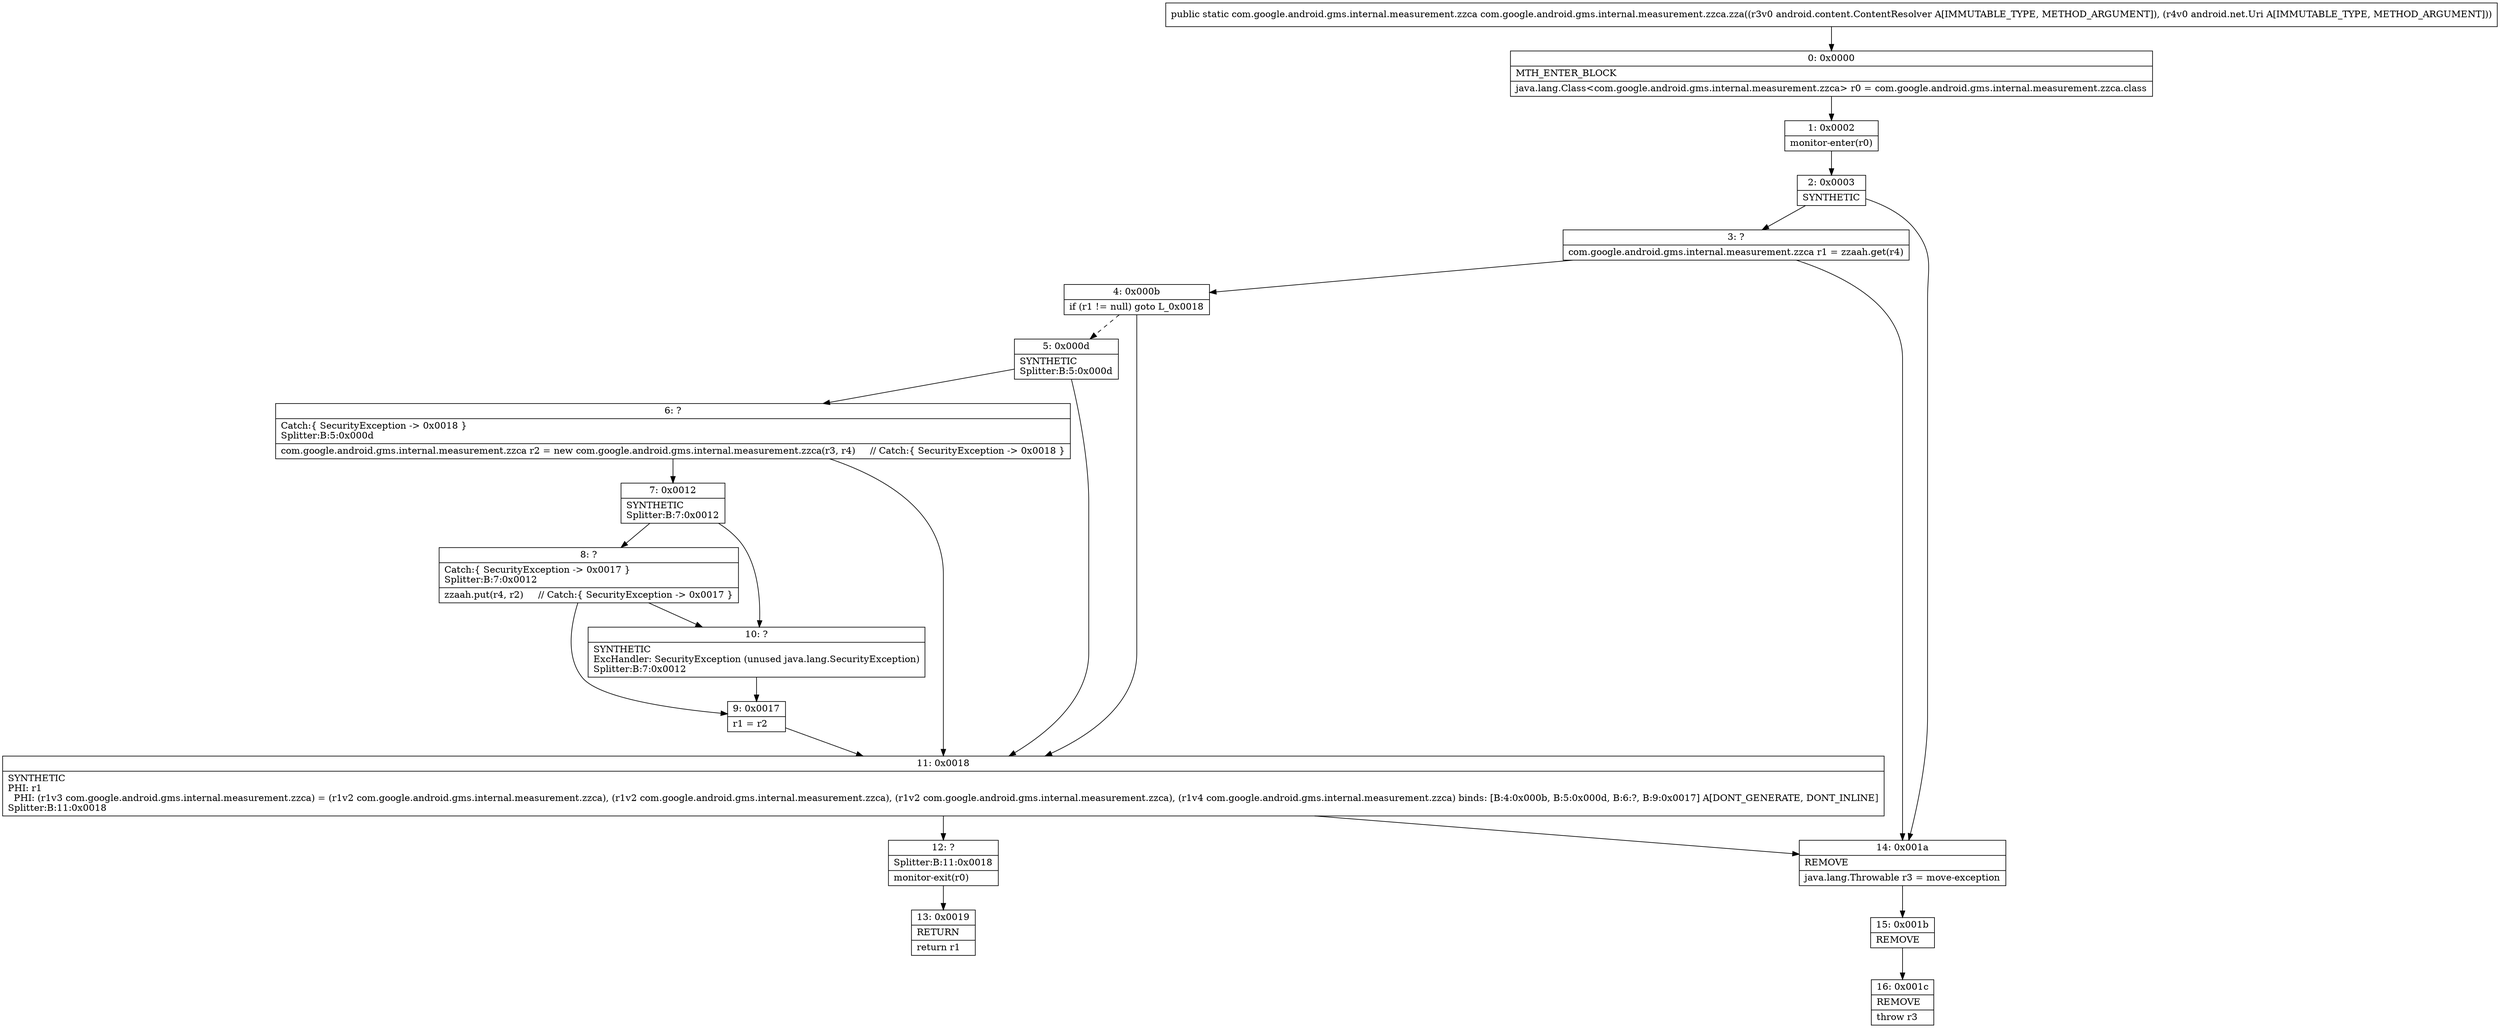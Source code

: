 digraph "CFG forcom.google.android.gms.internal.measurement.zzca.zza(Landroid\/content\/ContentResolver;Landroid\/net\/Uri;)Lcom\/google\/android\/gms\/internal\/measurement\/zzca;" {
Node_0 [shape=record,label="{0\:\ 0x0000|MTH_ENTER_BLOCK\l|java.lang.Class\<com.google.android.gms.internal.measurement.zzca\> r0 = com.google.android.gms.internal.measurement.zzca.class\l}"];
Node_1 [shape=record,label="{1\:\ 0x0002|monitor\-enter(r0)\l}"];
Node_2 [shape=record,label="{2\:\ 0x0003|SYNTHETIC\l}"];
Node_3 [shape=record,label="{3\:\ ?|com.google.android.gms.internal.measurement.zzca r1 = zzaah.get(r4)\l}"];
Node_4 [shape=record,label="{4\:\ 0x000b|if (r1 != null) goto L_0x0018\l}"];
Node_5 [shape=record,label="{5\:\ 0x000d|SYNTHETIC\lSplitter:B:5:0x000d\l}"];
Node_6 [shape=record,label="{6\:\ ?|Catch:\{ SecurityException \-\> 0x0018 \}\lSplitter:B:5:0x000d\l|com.google.android.gms.internal.measurement.zzca r2 = new com.google.android.gms.internal.measurement.zzca(r3, r4)     \/\/ Catch:\{ SecurityException \-\> 0x0018 \}\l}"];
Node_7 [shape=record,label="{7\:\ 0x0012|SYNTHETIC\lSplitter:B:7:0x0012\l}"];
Node_8 [shape=record,label="{8\:\ ?|Catch:\{ SecurityException \-\> 0x0017 \}\lSplitter:B:7:0x0012\l|zzaah.put(r4, r2)     \/\/ Catch:\{ SecurityException \-\> 0x0017 \}\l}"];
Node_9 [shape=record,label="{9\:\ 0x0017|r1 = r2\l}"];
Node_10 [shape=record,label="{10\:\ ?|SYNTHETIC\lExcHandler: SecurityException (unused java.lang.SecurityException)\lSplitter:B:7:0x0012\l}"];
Node_11 [shape=record,label="{11\:\ 0x0018|SYNTHETIC\lPHI: r1 \l  PHI: (r1v3 com.google.android.gms.internal.measurement.zzca) = (r1v2 com.google.android.gms.internal.measurement.zzca), (r1v2 com.google.android.gms.internal.measurement.zzca), (r1v2 com.google.android.gms.internal.measurement.zzca), (r1v4 com.google.android.gms.internal.measurement.zzca) binds: [B:4:0x000b, B:5:0x000d, B:6:?, B:9:0x0017] A[DONT_GENERATE, DONT_INLINE]\lSplitter:B:11:0x0018\l}"];
Node_12 [shape=record,label="{12\:\ ?|Splitter:B:11:0x0018\l|monitor\-exit(r0)\l}"];
Node_13 [shape=record,label="{13\:\ 0x0019|RETURN\l|return r1\l}"];
Node_14 [shape=record,label="{14\:\ 0x001a|REMOVE\l|java.lang.Throwable r3 = move\-exception\l}"];
Node_15 [shape=record,label="{15\:\ 0x001b|REMOVE\l}"];
Node_16 [shape=record,label="{16\:\ 0x001c|REMOVE\l|throw r3\l}"];
MethodNode[shape=record,label="{public static com.google.android.gms.internal.measurement.zzca com.google.android.gms.internal.measurement.zzca.zza((r3v0 android.content.ContentResolver A[IMMUTABLE_TYPE, METHOD_ARGUMENT]), (r4v0 android.net.Uri A[IMMUTABLE_TYPE, METHOD_ARGUMENT])) }"];
MethodNode -> Node_0;
Node_0 -> Node_1;
Node_1 -> Node_2;
Node_2 -> Node_3;
Node_2 -> Node_14;
Node_3 -> Node_4;
Node_3 -> Node_14;
Node_4 -> Node_5[style=dashed];
Node_4 -> Node_11;
Node_5 -> Node_6;
Node_5 -> Node_11;
Node_6 -> Node_7;
Node_6 -> Node_11;
Node_7 -> Node_8;
Node_7 -> Node_10;
Node_8 -> Node_9;
Node_8 -> Node_10;
Node_9 -> Node_11;
Node_10 -> Node_9;
Node_11 -> Node_12;
Node_11 -> Node_14;
Node_12 -> Node_13;
Node_14 -> Node_15;
Node_15 -> Node_16;
}

